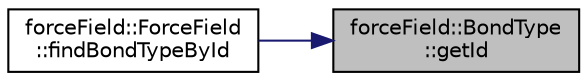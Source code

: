 digraph "forceField::BondType::getId"
{
 // LATEX_PDF_SIZE
  edge [fontname="Helvetica",fontsize="10",labelfontname="Helvetica",labelfontsize="10"];
  node [fontname="Helvetica",fontsize="10",shape=record];
  rankdir="RL";
  Node1 [label="forceField::BondType\l::getId",height=0.2,width=0.4,color="black", fillcolor="grey75", style="filled", fontcolor="black",tooltip=" "];
  Node1 -> Node2 [dir="back",color="midnightblue",fontsize="10",style="solid",fontname="Helvetica"];
  Node2 [label="forceField::ForceField\l::findBondTypeById",height=0.2,width=0.4,color="black", fillcolor="white", style="filled",URL="$classforceField_1_1ForceField.html#a56b16f32cd6c998e9b3f49965d10ba75",tooltip="find bond type by id"];
}
